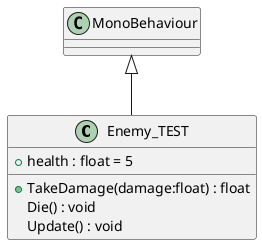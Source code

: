 @startuml
class Enemy_TEST {
    + health : float = 5
    + TakeDamage(damage:float) : float
    Die() : void
    Update() : void
}
MonoBehaviour <|-- Enemy_TEST
@enduml
